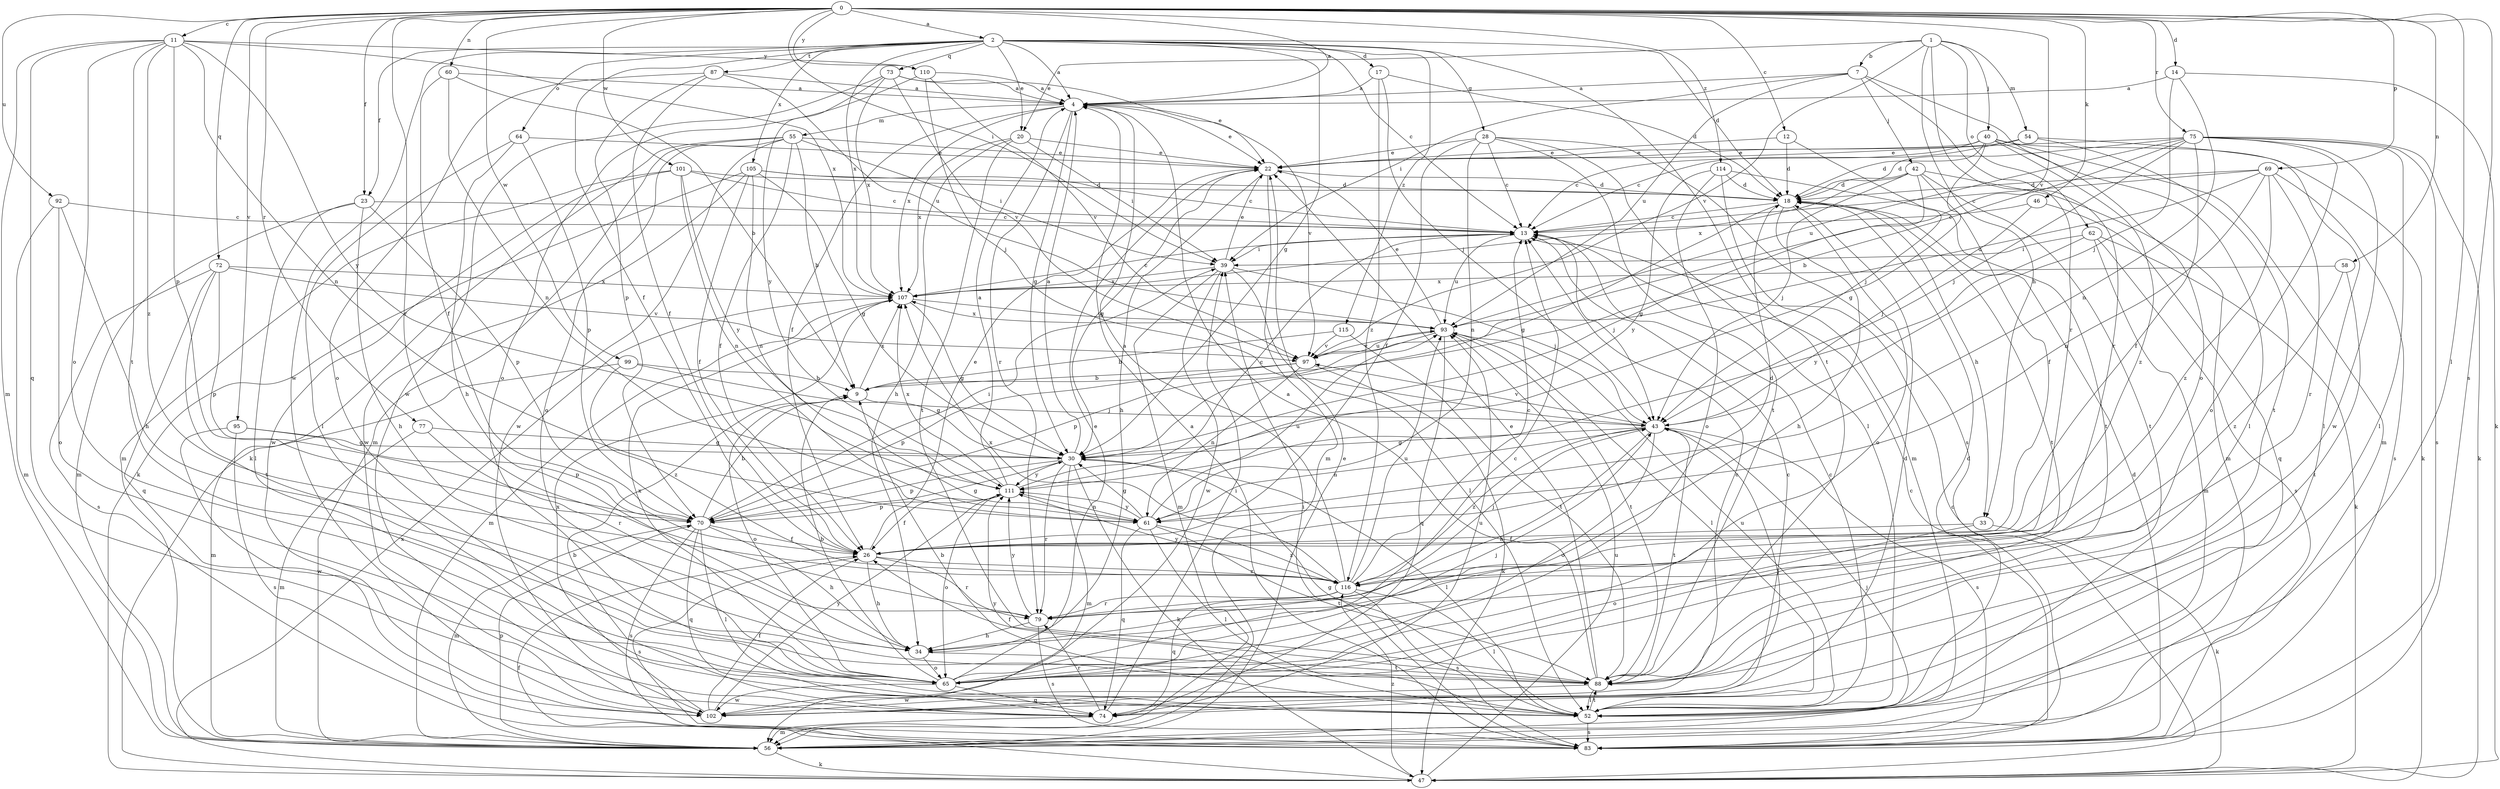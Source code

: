 strict digraph  {
0;
1;
2;
4;
7;
9;
11;
12;
13;
14;
17;
18;
20;
22;
23;
26;
28;
30;
33;
34;
39;
40;
42;
43;
46;
47;
52;
54;
55;
56;
58;
60;
61;
62;
64;
65;
69;
70;
72;
73;
74;
75;
77;
79;
83;
87;
88;
92;
93;
95;
97;
99;
101;
102;
105;
107;
110;
111;
114;
115;
116;
0 -> 2  [label=a];
0 -> 4  [label=a];
0 -> 11  [label=c];
0 -> 12  [label=c];
0 -> 14  [label=d];
0 -> 23  [label=f];
0 -> 39  [label=i];
0 -> 46  [label=k];
0 -> 52  [label=l];
0 -> 58  [label=n];
0 -> 60  [label=n];
0 -> 69  [label=p];
0 -> 72  [label=q];
0 -> 75  [label=r];
0 -> 77  [label=r];
0 -> 79  [label=r];
0 -> 83  [label=s];
0 -> 92  [label=u];
0 -> 95  [label=v];
0 -> 97  [label=v];
0 -> 99  [label=w];
0 -> 101  [label=w];
0 -> 110  [label=y];
0 -> 114  [label=z];
1 -> 7  [label=b];
1 -> 20  [label=e];
1 -> 33  [label=h];
1 -> 40  [label=j];
1 -> 54  [label=m];
1 -> 62  [label=o];
1 -> 79  [label=r];
1 -> 97  [label=v];
2 -> 4  [label=a];
2 -> 13  [label=c];
2 -> 17  [label=d];
2 -> 18  [label=d];
2 -> 20  [label=e];
2 -> 23  [label=f];
2 -> 26  [label=f];
2 -> 28  [label=g];
2 -> 30  [label=g];
2 -> 64  [label=o];
2 -> 73  [label=q];
2 -> 87  [label=t];
2 -> 88  [label=t];
2 -> 102  [label=w];
2 -> 105  [label=x];
2 -> 107  [label=x];
2 -> 115  [label=z];
4 -> 22  [label=e];
4 -> 26  [label=f];
4 -> 30  [label=g];
4 -> 55  [label=m];
4 -> 79  [label=r];
4 -> 97  [label=v];
4 -> 107  [label=x];
7 -> 4  [label=a];
7 -> 39  [label=i];
7 -> 42  [label=j];
7 -> 65  [label=o];
7 -> 79  [label=r];
7 -> 93  [label=u];
9 -> 43  [label=j];
9 -> 65  [label=o];
9 -> 107  [label=x];
11 -> 56  [label=m];
11 -> 61  [label=n];
11 -> 65  [label=o];
11 -> 70  [label=p];
11 -> 74  [label=q];
11 -> 88  [label=t];
11 -> 107  [label=x];
11 -> 110  [label=y];
11 -> 111  [label=y];
11 -> 116  [label=z];
12 -> 18  [label=d];
12 -> 22  [label=e];
12 -> 43  [label=j];
13 -> 39  [label=i];
13 -> 43  [label=j];
13 -> 93  [label=u];
14 -> 4  [label=a];
14 -> 43  [label=j];
14 -> 47  [label=k];
14 -> 61  [label=n];
17 -> 4  [label=a];
17 -> 18  [label=d];
17 -> 43  [label=j];
17 -> 116  [label=z];
18 -> 13  [label=c];
18 -> 30  [label=g];
18 -> 33  [label=h];
18 -> 34  [label=h];
18 -> 65  [label=o];
18 -> 88  [label=t];
20 -> 22  [label=e];
20 -> 34  [label=h];
20 -> 39  [label=i];
20 -> 88  [label=t];
20 -> 107  [label=x];
22 -> 18  [label=d];
22 -> 30  [label=g];
22 -> 34  [label=h];
22 -> 56  [label=m];
23 -> 13  [label=c];
23 -> 34  [label=h];
23 -> 52  [label=l];
23 -> 56  [label=m];
23 -> 70  [label=p];
26 -> 18  [label=d];
26 -> 22  [label=e];
26 -> 34  [label=h];
26 -> 79  [label=r];
26 -> 83  [label=s];
26 -> 116  [label=z];
28 -> 13  [label=c];
28 -> 22  [label=e];
28 -> 26  [label=f];
28 -> 52  [label=l];
28 -> 61  [label=n];
28 -> 83  [label=s];
28 -> 88  [label=t];
30 -> 4  [label=a];
30 -> 47  [label=k];
30 -> 52  [label=l];
30 -> 56  [label=m];
30 -> 70  [label=p];
30 -> 79  [label=r];
30 -> 111  [label=y];
33 -> 26  [label=f];
33 -> 47  [label=k];
33 -> 65  [label=o];
34 -> 65  [label=o];
34 -> 88  [label=t];
39 -> 22  [label=e];
39 -> 43  [label=j];
39 -> 52  [label=l];
39 -> 56  [label=m];
39 -> 102  [label=w];
39 -> 107  [label=x];
40 -> 13  [label=c];
40 -> 18  [label=d];
40 -> 22  [label=e];
40 -> 30  [label=g];
40 -> 47  [label=k];
40 -> 52  [label=l];
40 -> 56  [label=m];
40 -> 116  [label=z];
42 -> 18  [label=d];
42 -> 26  [label=f];
42 -> 30  [label=g];
42 -> 43  [label=j];
42 -> 56  [label=m];
42 -> 88  [label=t];
42 -> 107  [label=x];
43 -> 30  [label=g];
43 -> 34  [label=h];
43 -> 61  [label=n];
43 -> 65  [label=o];
43 -> 83  [label=s];
43 -> 88  [label=t];
43 -> 97  [label=v];
43 -> 116  [label=z];
46 -> 13  [label=c];
46 -> 43  [label=j];
46 -> 74  [label=q];
47 -> 13  [label=c];
47 -> 26  [label=f];
47 -> 93  [label=u];
47 -> 107  [label=x];
47 -> 116  [label=z];
52 -> 9  [label=b];
52 -> 13  [label=c];
52 -> 18  [label=d];
52 -> 30  [label=g];
52 -> 83  [label=s];
52 -> 88  [label=t];
52 -> 93  [label=u];
52 -> 111  [label=y];
54 -> 13  [label=c];
54 -> 22  [label=e];
54 -> 52  [label=l];
54 -> 88  [label=t];
55 -> 9  [label=b];
55 -> 22  [label=e];
55 -> 26  [label=f];
55 -> 39  [label=i];
55 -> 47  [label=k];
55 -> 56  [label=m];
55 -> 65  [label=o];
55 -> 102  [label=w];
56 -> 22  [label=e];
56 -> 43  [label=j];
56 -> 47  [label=k];
56 -> 70  [label=p];
58 -> 88  [label=t];
58 -> 107  [label=x];
58 -> 116  [label=z];
60 -> 4  [label=a];
60 -> 9  [label=b];
60 -> 26  [label=f];
60 -> 61  [label=n];
61 -> 30  [label=g];
61 -> 52  [label=l];
61 -> 74  [label=q];
61 -> 88  [label=t];
61 -> 93  [label=u];
61 -> 111  [label=y];
61 -> 116  [label=z];
62 -> 39  [label=i];
62 -> 47  [label=k];
62 -> 56  [label=m];
62 -> 83  [label=s];
62 -> 111  [label=y];
64 -> 22  [label=e];
64 -> 34  [label=h];
64 -> 52  [label=l];
64 -> 70  [label=p];
65 -> 9  [label=b];
65 -> 13  [label=c];
65 -> 22  [label=e];
65 -> 43  [label=j];
65 -> 74  [label=q];
65 -> 102  [label=w];
65 -> 107  [label=x];
69 -> 13  [label=c];
69 -> 18  [label=d];
69 -> 61  [label=n];
69 -> 79  [label=r];
69 -> 83  [label=s];
69 -> 93  [label=u];
69 -> 116  [label=z];
70 -> 9  [label=b];
70 -> 26  [label=f];
70 -> 30  [label=g];
70 -> 34  [label=h];
70 -> 39  [label=i];
70 -> 52  [label=l];
70 -> 56  [label=m];
70 -> 74  [label=q];
70 -> 83  [label=s];
72 -> 70  [label=p];
72 -> 74  [label=q];
72 -> 83  [label=s];
72 -> 88  [label=t];
72 -> 97  [label=v];
72 -> 107  [label=x];
73 -> 4  [label=a];
73 -> 22  [label=e];
73 -> 97  [label=v];
73 -> 102  [label=w];
73 -> 107  [label=x];
73 -> 111  [label=y];
74 -> 9  [label=b];
74 -> 13  [label=c];
74 -> 39  [label=i];
74 -> 56  [label=m];
74 -> 79  [label=r];
74 -> 93  [label=u];
75 -> 9  [label=b];
75 -> 18  [label=d];
75 -> 22  [label=e];
75 -> 26  [label=f];
75 -> 43  [label=j];
75 -> 47  [label=k];
75 -> 52  [label=l];
75 -> 65  [label=o];
75 -> 83  [label=s];
75 -> 93  [label=u];
75 -> 102  [label=w];
77 -> 30  [label=g];
77 -> 56  [label=m];
77 -> 79  [label=r];
79 -> 34  [label=h];
79 -> 83  [label=s];
79 -> 111  [label=y];
83 -> 4  [label=a];
83 -> 13  [label=c];
83 -> 18  [label=d];
83 -> 39  [label=i];
87 -> 4  [label=a];
87 -> 26  [label=f];
87 -> 65  [label=o];
87 -> 70  [label=p];
87 -> 93  [label=u];
88 -> 4  [label=a];
88 -> 22  [label=e];
88 -> 26  [label=f];
88 -> 52  [label=l];
88 -> 102  [label=w];
92 -> 13  [label=c];
92 -> 34  [label=h];
92 -> 56  [label=m];
92 -> 65  [label=o];
93 -> 22  [label=e];
93 -> 52  [label=l];
93 -> 70  [label=p];
93 -> 74  [label=q];
93 -> 88  [label=t];
93 -> 97  [label=v];
93 -> 107  [label=x];
95 -> 30  [label=g];
95 -> 70  [label=p];
95 -> 83  [label=s];
95 -> 102  [label=w];
97 -> 9  [label=b];
97 -> 47  [label=k];
97 -> 61  [label=n];
97 -> 70  [label=p];
97 -> 93  [label=u];
99 -> 9  [label=b];
99 -> 30  [label=g];
99 -> 56  [label=m];
99 -> 116  [label=z];
101 -> 13  [label=c];
101 -> 18  [label=d];
101 -> 56  [label=m];
101 -> 61  [label=n];
101 -> 102  [label=w];
101 -> 111  [label=y];
102 -> 13  [label=c];
102 -> 18  [label=d];
102 -> 26  [label=f];
102 -> 43  [label=j];
102 -> 107  [label=x];
102 -> 111  [label=y];
105 -> 13  [label=c];
105 -> 18  [label=d];
105 -> 26  [label=f];
105 -> 30  [label=g];
105 -> 47  [label=k];
105 -> 61  [label=n];
105 -> 102  [label=w];
107 -> 13  [label=c];
107 -> 30  [label=g];
107 -> 56  [label=m];
107 -> 93  [label=u];
110 -> 4  [label=a];
110 -> 43  [label=j];
110 -> 65  [label=o];
110 -> 97  [label=v];
111 -> 4  [label=a];
111 -> 13  [label=c];
111 -> 26  [label=f];
111 -> 61  [label=n];
111 -> 65  [label=o];
111 -> 70  [label=p];
111 -> 107  [label=x];
114 -> 18  [label=d];
114 -> 56  [label=m];
114 -> 65  [label=o];
114 -> 88  [label=t];
114 -> 111  [label=y];
115 -> 9  [label=b];
115 -> 88  [label=t];
115 -> 97  [label=v];
116 -> 4  [label=a];
116 -> 13  [label=c];
116 -> 43  [label=j];
116 -> 52  [label=l];
116 -> 74  [label=q];
116 -> 79  [label=r];
116 -> 83  [label=s];
116 -> 93  [label=u];
116 -> 107  [label=x];
116 -> 111  [label=y];
}
